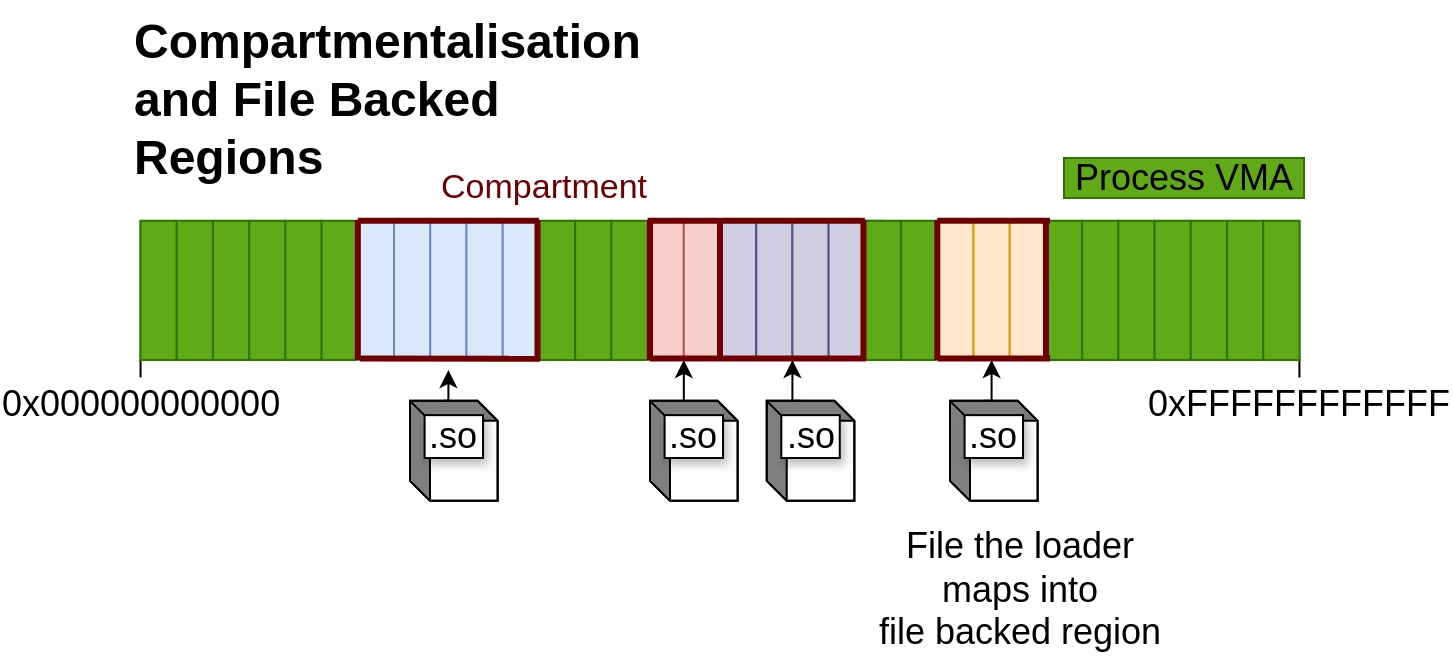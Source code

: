 <mxfile version="26.2.15">
  <diagram name="Page-1" id="o56g5Fyr8evUAqT_ZzkA">
    <mxGraphModel dx="1234" dy="898" grid="1" gridSize="10" guides="1" tooltips="1" connect="1" arrows="1" fold="1" page="1" pageScale="1" pageWidth="1169" pageHeight="827" math="0" shadow="0">
      <root>
        <mxCell id="0" />
        <mxCell id="1" parent="0" />
        <mxCell id="plOoAYpIa059WLNFDd3Z-107" value="" style="group;fontSize=18;" parent="1" vertex="1" connectable="0">
          <mxGeometry x="90" y="220" width="670" height="140.43" as="geometry" />
        </mxCell>
        <mxCell id="plOoAYpIa059WLNFDd3Z-2" value="`" style="group;fillColor=#60a917;strokeColor=#2D7600;fontColor=#ffffff;container=0;fontSize=18;" parent="plOoAYpIa059WLNFDd3Z-107" vertex="1" connectable="0">
          <mxGeometry x="45.27" y="0.43" width="72.432" height="69.565" as="geometry" />
        </mxCell>
        <mxCell id="plOoAYpIa059WLNFDd3Z-8" value="" style="group;fillColor=#60a917;strokeColor=#2D7600;fontColor=#ffffff;container=0;fontSize=18;" parent="plOoAYpIa059WLNFDd3Z-107" vertex="1" connectable="0">
          <mxGeometry x="117.703" y="0.43" width="72.432" height="69.565" as="geometry" />
        </mxCell>
        <mxCell id="plOoAYpIa059WLNFDd3Z-13" value="" style="group;fillColor=#60a917;strokeColor=#2D7600;fontColor=#ffffff;container=0;fontSize=18;" parent="plOoAYpIa059WLNFDd3Z-107" vertex="1" connectable="0">
          <mxGeometry x="190.135" y="0.43" width="72.432" height="69.565" as="geometry" />
        </mxCell>
        <mxCell id="plOoAYpIa059WLNFDd3Z-18" value="" style="group;fillColor=#60a917;strokeColor=#2D7600;fontColor=#ffffff;container=0;fontSize=18;" parent="plOoAYpIa059WLNFDd3Z-107" vertex="1" connectable="0">
          <mxGeometry x="262.568" y="0.43" width="72.432" height="69.565" as="geometry" />
        </mxCell>
        <mxCell id="plOoAYpIa059WLNFDd3Z-23" value="" style="group;fillColor=#60a917;strokeColor=#2D7600;fontColor=#ffffff;container=0;fontSize=18;" parent="plOoAYpIa059WLNFDd3Z-107" vertex="1" connectable="0">
          <mxGeometry x="335.0" y="0.43" width="81.486" height="69.565" as="geometry" />
        </mxCell>
        <mxCell id="plOoAYpIa059WLNFDd3Z-28" value="" style="group;fillColor=#60a917;strokeColor=#2D7600;fontColor=#ffffff;container=0;fontSize=18;" parent="plOoAYpIa059WLNFDd3Z-107" vertex="1" connectable="0">
          <mxGeometry x="407.432" y="0.43" width="72.432" height="69.565" as="geometry" />
        </mxCell>
        <mxCell id="plOoAYpIa059WLNFDd3Z-33" value="" style="group;fillColor=#60a917;strokeColor=#2D7600;fontColor=#ffffff;container=0;fontSize=18;" parent="plOoAYpIa059WLNFDd3Z-107" vertex="1" connectable="0">
          <mxGeometry x="479.865" y="0.43" width="72.432" height="69.565" as="geometry" />
        </mxCell>
        <mxCell id="plOoAYpIa059WLNFDd3Z-38" value="" style="group;fillColor=#60a917;strokeColor=#2D7600;fontColor=#ffffff;container=0;fontSize=18;" parent="plOoAYpIa059WLNFDd3Z-107" vertex="1" connectable="0">
          <mxGeometry x="552.297" y="0.43" width="72.432" height="69.565" as="geometry" />
        </mxCell>
        <mxCell id="plOoAYpIa059WLNFDd3Z-43" value="0x000000000000" style="text;html=1;align=center;verticalAlign=middle;whiteSpace=wrap;rounded=0;container=0;fontSize=18;" parent="plOoAYpIa059WLNFDd3Z-107" vertex="1">
          <mxGeometry y="78.691" width="90.541" height="26.087" as="geometry" />
        </mxCell>
        <mxCell id="plOoAYpIa059WLNFDd3Z-44" value="0xFFFFFFFFFFFF" style="text;html=1;align=center;verticalAlign=middle;whiteSpace=wrap;rounded=0;container=0;fontSize=18;" parent="plOoAYpIa059WLNFDd3Z-107" vertex="1">
          <mxGeometry x="579.459" y="78.691" width="90.541" height="26.087" as="geometry" />
        </mxCell>
        <mxCell id="plOoAYpIa059WLNFDd3Z-50" style="edgeStyle=orthogonalEdgeStyle;rounded=0;orthogonalLoop=1;jettySize=auto;html=1;exitX=0.75;exitY=1;exitDx=0;exitDy=0;entryX=0.5;entryY=0;entryDx=0;entryDy=0;endArrow=none;startFill=0;fontSize=18;" parent="plOoAYpIa059WLNFDd3Z-107" source="plOoAYpIa059WLNFDd3Z-42" target="plOoAYpIa059WLNFDd3Z-44" edge="1">
          <mxGeometry relative="1" as="geometry" />
        </mxCell>
        <mxCell id="plOoAYpIa059WLNFDd3Z-3" style="edgeStyle=orthogonalEdgeStyle;rounded=0;orthogonalLoop=1;jettySize=auto;html=1;exitX=0;exitY=1;exitDx=0;exitDy=0;strokeColor=default;endArrow=none;startFill=0;fontSize=18;" parent="plOoAYpIa059WLNFDd3Z-107" source="plOoAYpIa059WLNFDd3Z-4" edge="1">
          <mxGeometry relative="1" as="geometry">
            <mxPoint x="45.27" y="78.691" as="targetPoint" />
          </mxGeometry>
        </mxCell>
        <mxCell id="plOoAYpIa059WLNFDd3Z-4" value="" style="rounded=0;whiteSpace=wrap;html=1;fillColor=#60a917;strokeColor=#2D7600;fontColor=#ffffff;container=0;fontSize=18;" parent="plOoAYpIa059WLNFDd3Z-107" vertex="1">
          <mxGeometry x="45.27" y="0.43" width="18.108" height="69.565" as="geometry" />
        </mxCell>
        <mxCell id="plOoAYpIa059WLNFDd3Z-5" value="" style="rounded=0;whiteSpace=wrap;html=1;fillColor=#60a917;strokeColor=#2D7600;fontColor=#ffffff;container=0;fontSize=18;" parent="plOoAYpIa059WLNFDd3Z-107" vertex="1">
          <mxGeometry x="63.378" y="0.43" width="18.108" height="69.565" as="geometry" />
        </mxCell>
        <mxCell id="plOoAYpIa059WLNFDd3Z-6" value="" style="rounded=0;whiteSpace=wrap;html=1;fillColor=#60a917;strokeColor=#2D7600;fontColor=#ffffff;container=0;fontSize=18;" parent="plOoAYpIa059WLNFDd3Z-107" vertex="1">
          <mxGeometry x="81.486" y="0.43" width="18.108" height="69.565" as="geometry" />
        </mxCell>
        <mxCell id="plOoAYpIa059WLNFDd3Z-7" value="" style="rounded=0;whiteSpace=wrap;html=1;fillColor=#60a917;strokeColor=#2D7600;fontColor=#ffffff;container=0;fontSize=18;" parent="plOoAYpIa059WLNFDd3Z-107" vertex="1">
          <mxGeometry x="99.595" y="0.43" width="18.108" height="69.565" as="geometry" />
        </mxCell>
        <mxCell id="plOoAYpIa059WLNFDd3Z-9" value="" style="rounded=0;whiteSpace=wrap;html=1;fillColor=#60a917;strokeColor=#2D7600;fontColor=#ffffff;container=0;fontSize=18;" parent="plOoAYpIa059WLNFDd3Z-107" vertex="1">
          <mxGeometry x="117.703" y="0.43" width="18.108" height="69.565" as="geometry" />
        </mxCell>
        <mxCell id="plOoAYpIa059WLNFDd3Z-10" value="" style="rounded=0;whiteSpace=wrap;html=1;fillColor=#60a917;strokeColor=#2D7600;fontColor=#ffffff;container=0;fontSize=18;" parent="plOoAYpIa059WLNFDd3Z-107" vertex="1">
          <mxGeometry x="135.811" y="0.43" width="18.108" height="69.565" as="geometry" />
        </mxCell>
        <mxCell id="plOoAYpIa059WLNFDd3Z-11" value="" style="rounded=0;whiteSpace=wrap;html=1;fillColor=#dae8fc;strokeColor=#6c8ebf;container=0;perimeterSpacing=5;fontSize=18;" parent="plOoAYpIa059WLNFDd3Z-107" vertex="1">
          <mxGeometry x="153.919" y="0.43" width="18.108" height="69.565" as="geometry" />
        </mxCell>
        <mxCell id="plOoAYpIa059WLNFDd3Z-12" value="" style="rounded=0;whiteSpace=wrap;html=1;fillColor=#dae8fc;strokeColor=#6c8ebf;container=0;perimeterSpacing=5;fontSize=18;" parent="plOoAYpIa059WLNFDd3Z-107" vertex="1">
          <mxGeometry x="172.027" y="0.43" width="18.108" height="69.565" as="geometry" />
        </mxCell>
        <mxCell id="plOoAYpIa059WLNFDd3Z-14" value="" style="rounded=0;whiteSpace=wrap;html=1;fillColor=#dae8fc;strokeColor=#6c8ebf;container=0;perimeterSpacing=5;fontSize=18;" parent="plOoAYpIa059WLNFDd3Z-107" vertex="1">
          <mxGeometry x="190.135" y="0.43" width="18.108" height="69.565" as="geometry" />
        </mxCell>
        <mxCell id="plOoAYpIa059WLNFDd3Z-15" value="" style="rounded=0;whiteSpace=wrap;html=1;fillColor=#dae8fc;strokeColor=#6c8ebf;container=0;perimeterSpacing=5;fontSize=18;" parent="plOoAYpIa059WLNFDd3Z-107" vertex="1">
          <mxGeometry x="208.243" y="0.43" width="18.108" height="69.565" as="geometry" />
        </mxCell>
        <mxCell id="plOoAYpIa059WLNFDd3Z-16" value="" style="rounded=0;whiteSpace=wrap;html=1;fillColor=#dae8fc;strokeColor=#6c8ebf;container=0;perimeterSpacing=5;fontSize=18;" parent="plOoAYpIa059WLNFDd3Z-107" vertex="1">
          <mxGeometry x="226.351" y="0.43" width="18.108" height="69.565" as="geometry" />
        </mxCell>
        <mxCell id="plOoAYpIa059WLNFDd3Z-17" value="" style="rounded=0;whiteSpace=wrap;html=1;fillColor=#60a917;strokeColor=#2D7600;fontColor=#ffffff;container=0;fontSize=18;" parent="plOoAYpIa059WLNFDd3Z-107" vertex="1">
          <mxGeometry x="244.459" y="0.43" width="18.108" height="69.565" as="geometry" />
        </mxCell>
        <mxCell id="plOoAYpIa059WLNFDd3Z-19" value="" style="rounded=0;whiteSpace=wrap;html=1;fillColor=#60a917;strokeColor=#2D7600;fontColor=#ffffff;container=0;fontSize=18;" parent="plOoAYpIa059WLNFDd3Z-107" vertex="1">
          <mxGeometry x="262.568" y="0.43" width="18.108" height="69.565" as="geometry" />
        </mxCell>
        <mxCell id="plOoAYpIa059WLNFDd3Z-20" value="" style="rounded=0;whiteSpace=wrap;html=1;fillColor=#60a917;strokeColor=#2D7600;fontColor=#ffffff;container=0;fontSize=18;" parent="plOoAYpIa059WLNFDd3Z-107" vertex="1">
          <mxGeometry x="280.676" y="0.43" width="18.108" height="69.565" as="geometry" />
        </mxCell>
        <mxCell id="plOoAYpIa059WLNFDd3Z-21" value="" style="rounded=0;whiteSpace=wrap;html=1;fillColor=#f8cecc;strokeColor=#b85450;container=0;fontSize=18;" parent="plOoAYpIa059WLNFDd3Z-107" vertex="1">
          <mxGeometry x="298.784" y="0.43" width="18.108" height="69.565" as="geometry" />
        </mxCell>
        <mxCell id="plOoAYpIa059WLNFDd3Z-22" value="" style="rounded=0;whiteSpace=wrap;html=1;fillColor=#f8cecc;strokeColor=#b85450;container=0;fontSize=18;" parent="plOoAYpIa059WLNFDd3Z-107" vertex="1">
          <mxGeometry x="316.892" y="0.43" width="18.108" height="69.565" as="geometry" />
        </mxCell>
        <mxCell id="plOoAYpIa059WLNFDd3Z-24" value="" style="rounded=0;whiteSpace=wrap;html=1;fillColor=#d0cee2;strokeColor=#56517e;container=0;fontSize=18;" parent="plOoAYpIa059WLNFDd3Z-107" vertex="1">
          <mxGeometry x="335.0" y="0.43" width="18.108" height="69.565" as="geometry" />
        </mxCell>
        <mxCell id="plOoAYpIa059WLNFDd3Z-25" value="" style="rounded=0;whiteSpace=wrap;html=1;fillColor=#d0cee2;strokeColor=#56517e;container=0;fontSize=18;" parent="plOoAYpIa059WLNFDd3Z-107" vertex="1">
          <mxGeometry x="353.108" y="0.43" width="18.108" height="69.565" as="geometry" />
        </mxCell>
        <mxCell id="plOoAYpIa059WLNFDd3Z-26" value="" style="rounded=0;whiteSpace=wrap;html=1;fillColor=#d0cee2;strokeColor=#56517e;container=0;fontSize=18;" parent="plOoAYpIa059WLNFDd3Z-107" vertex="1">
          <mxGeometry x="371.216" y="0.43" width="18.108" height="69.565" as="geometry" />
        </mxCell>
        <mxCell id="plOoAYpIa059WLNFDd3Z-27" value="" style="rounded=0;whiteSpace=wrap;html=1;fillColor=#d0cee2;strokeColor=#56517e;container=0;fontSize=18;" parent="plOoAYpIa059WLNFDd3Z-107" vertex="1">
          <mxGeometry x="389.324" y="0.43" width="18.108" height="69.565" as="geometry" />
        </mxCell>
        <mxCell id="plOoAYpIa059WLNFDd3Z-29" value="" style="rounded=0;whiteSpace=wrap;html=1;fillColor=#60a917;strokeColor=#2D7600;fontColor=#ffffff;container=0;fontSize=18;" parent="plOoAYpIa059WLNFDd3Z-107" vertex="1">
          <mxGeometry x="407.432" y="0.43" width="18.108" height="69.565" as="geometry" />
        </mxCell>
        <mxCell id="plOoAYpIa059WLNFDd3Z-30" value="" style="rounded=0;whiteSpace=wrap;html=1;fillColor=#60a917;strokeColor=#2D7600;fontColor=#ffffff;container=0;fontSize=18;" parent="plOoAYpIa059WLNFDd3Z-107" vertex="1">
          <mxGeometry x="425.541" y="0.43" width="18.108" height="69.565" as="geometry" />
        </mxCell>
        <mxCell id="plOoAYpIa059WLNFDd3Z-31" value="" style="rounded=0;whiteSpace=wrap;html=1;fillColor=#ffe6cc;strokeColor=#d79b00;container=0;fontSize=18;" parent="plOoAYpIa059WLNFDd3Z-107" vertex="1">
          <mxGeometry x="443.649" y="0.43" width="18.108" height="69.565" as="geometry" />
        </mxCell>
        <mxCell id="plOoAYpIa059WLNFDd3Z-32" value="" style="rounded=0;whiteSpace=wrap;html=1;fillColor=#ffe6cc;strokeColor=#d79b00;container=0;fontSize=18;" parent="plOoAYpIa059WLNFDd3Z-107" vertex="1">
          <mxGeometry x="461.757" y="0.43" width="18.108" height="69.565" as="geometry" />
        </mxCell>
        <mxCell id="plOoAYpIa059WLNFDd3Z-34" value="" style="rounded=0;whiteSpace=wrap;html=1;fillColor=#ffe6cc;strokeColor=#d79b00;container=0;fontSize=18;" parent="plOoAYpIa059WLNFDd3Z-107" vertex="1">
          <mxGeometry x="479.865" y="0.43" width="18.108" height="69.565" as="geometry" />
        </mxCell>
        <mxCell id="plOoAYpIa059WLNFDd3Z-35" value="" style="rounded=0;whiteSpace=wrap;html=1;fillColor=#60a917;strokeColor=#2D7600;fontColor=#ffffff;container=0;fontSize=18;" parent="plOoAYpIa059WLNFDd3Z-107" vertex="1">
          <mxGeometry x="497.973" y="0.43" width="18.108" height="69.565" as="geometry" />
        </mxCell>
        <mxCell id="plOoAYpIa059WLNFDd3Z-36" value="" style="rounded=0;whiteSpace=wrap;html=1;fillColor=#60a917;strokeColor=#2D7600;fontColor=#ffffff;container=0;fontSize=18;" parent="plOoAYpIa059WLNFDd3Z-107" vertex="1">
          <mxGeometry x="516.081" y="0.43" width="18.108" height="69.565" as="geometry" />
        </mxCell>
        <mxCell id="plOoAYpIa059WLNFDd3Z-37" value="" style="rounded=0;whiteSpace=wrap;html=1;fillColor=#60a917;strokeColor=#2D7600;fontColor=#ffffff;container=0;fontSize=18;" parent="plOoAYpIa059WLNFDd3Z-107" vertex="1">
          <mxGeometry x="534.189" y="0.43" width="18.108" height="69.565" as="geometry" />
        </mxCell>
        <mxCell id="plOoAYpIa059WLNFDd3Z-39" value="" style="rounded=0;whiteSpace=wrap;html=1;fillColor=#60a917;strokeColor=#2D7600;fontColor=#ffffff;container=0;fontSize=18;" parent="plOoAYpIa059WLNFDd3Z-107" vertex="1">
          <mxGeometry x="552.297" y="0.43" width="18.108" height="69.565" as="geometry" />
        </mxCell>
        <mxCell id="plOoAYpIa059WLNFDd3Z-40" value="" style="rounded=0;whiteSpace=wrap;html=1;fillColor=#60a917;strokeColor=#2D7600;fontColor=#ffffff;container=0;fontSize=18;" parent="plOoAYpIa059WLNFDd3Z-107" vertex="1">
          <mxGeometry x="570.405" y="0.43" width="18.108" height="69.565" as="geometry" />
        </mxCell>
        <mxCell id="plOoAYpIa059WLNFDd3Z-41" value="" style="rounded=0;whiteSpace=wrap;html=1;fillColor=#60a917;strokeColor=#2D7600;fontColor=#ffffff;container=0;fontSize=18;" parent="plOoAYpIa059WLNFDd3Z-107" vertex="1">
          <mxGeometry x="588.514" y="0.43" width="18.108" height="69.565" as="geometry" />
        </mxCell>
        <mxCell id="plOoAYpIa059WLNFDd3Z-42" value="" style="rounded=0;whiteSpace=wrap;html=1;fillColor=#60a917;strokeColor=#2D7600;fontColor=#ffffff;container=0;fontSize=18;" parent="plOoAYpIa059WLNFDd3Z-107" vertex="1">
          <mxGeometry x="606.622" y="0.43" width="18.108" height="69.565" as="geometry" />
        </mxCell>
        <mxCell id="plOoAYpIa059WLNFDd3Z-55" value="" style="group;fontSize=18;" parent="plOoAYpIa059WLNFDd3Z-107" vertex="1" connectable="0">
          <mxGeometry x="358.36" y="90.43" width="43.83" height="50" as="geometry" />
        </mxCell>
        <mxCell id="plOoAYpIa059WLNFDd3Z-46" value="" style="html=1;dashed=0;whiteSpace=wrap;shape=mxgraph.dfd.externalEntity;container=0;fontSize=18;" parent="plOoAYpIa059WLNFDd3Z-55" vertex="1">
          <mxGeometry width="43.83" height="50.0" as="geometry" />
        </mxCell>
        <mxCell id="plOoAYpIa059WLNFDd3Z-47" value=".so" style="html=1;dashed=0;whiteSpace=wrap;shadow=1;container=0;movable=1;resizable=1;rotatable=1;deletable=1;editable=1;locked=0;connectable=1;fontSize=18;" parent="plOoAYpIa059WLNFDd3Z-55" vertex="1">
          <mxGeometry x="7.305" y="7.143" width="29.22" height="21.429" as="geometry" />
        </mxCell>
        <mxCell id="plOoAYpIa059WLNFDd3Z-56" value="" style="group;fontSize=18;" parent="plOoAYpIa059WLNFDd3Z-107" vertex="1" connectable="0">
          <mxGeometry x="300" y="90.43" width="43.83" height="50" as="geometry" />
        </mxCell>
        <mxCell id="plOoAYpIa059WLNFDd3Z-57" value="" style="html=1;dashed=0;whiteSpace=wrap;shape=mxgraph.dfd.externalEntity;container=0;fontSize=18;" parent="plOoAYpIa059WLNFDd3Z-56" vertex="1">
          <mxGeometry width="43.83" height="50.0" as="geometry" />
        </mxCell>
        <mxCell id="plOoAYpIa059WLNFDd3Z-58" value=".so" style="html=1;dashed=0;whiteSpace=wrap;shadow=1;container=0;movable=1;resizable=1;rotatable=1;deletable=1;editable=1;locked=0;connectable=1;fontSize=18;" parent="plOoAYpIa059WLNFDd3Z-56" vertex="1">
          <mxGeometry x="7.305" y="7.143" width="29.22" height="21.429" as="geometry" />
        </mxCell>
        <mxCell id="plOoAYpIa059WLNFDd3Z-59" value="" style="group;fontSize=18;" parent="plOoAYpIa059WLNFDd3Z-107" vertex="1" connectable="0">
          <mxGeometry x="450" y="90.43" width="43.83" height="50" as="geometry" />
        </mxCell>
        <mxCell id="plOoAYpIa059WLNFDd3Z-60" value="" style="html=1;dashed=0;whiteSpace=wrap;shape=mxgraph.dfd.externalEntity;container=0;fontSize=18;" parent="plOoAYpIa059WLNFDd3Z-59" vertex="1">
          <mxGeometry width="43.83" height="50.0" as="geometry" />
        </mxCell>
        <mxCell id="plOoAYpIa059WLNFDd3Z-61" value=".so" style="html=1;dashed=0;whiteSpace=wrap;shadow=1;container=0;movable=1;resizable=1;rotatable=1;deletable=1;editable=1;locked=0;connectable=1;fontSize=18;" parent="plOoAYpIa059WLNFDd3Z-59" vertex="1">
          <mxGeometry x="7.305" y="7.143" width="29.22" height="21.429" as="geometry" />
        </mxCell>
        <mxCell id="plOoAYpIa059WLNFDd3Z-62" value="" style="group;fontSize=18;" parent="plOoAYpIa059WLNFDd3Z-107" vertex="1" connectable="0">
          <mxGeometry x="180" y="90.43" width="43.83" height="50" as="geometry" />
        </mxCell>
        <mxCell id="plOoAYpIa059WLNFDd3Z-63" value="" style="html=1;dashed=0;whiteSpace=wrap;shape=mxgraph.dfd.externalEntity;container=0;fontSize=18;" parent="plOoAYpIa059WLNFDd3Z-62" vertex="1">
          <mxGeometry width="43.83" height="50.0" as="geometry" />
        </mxCell>
        <mxCell id="plOoAYpIa059WLNFDd3Z-64" value=".so" style="html=1;dashed=0;whiteSpace=wrap;shadow=1;container=0;movable=1;resizable=1;rotatable=1;deletable=1;editable=1;locked=0;connectable=1;fontSize=18;" parent="plOoAYpIa059WLNFDd3Z-62" vertex="1">
          <mxGeometry x="7.305" y="7.143" width="29.22" height="21.429" as="geometry" />
        </mxCell>
        <mxCell id="plOoAYpIa059WLNFDd3Z-75" style="edgeStyle=orthogonalEdgeStyle;rounded=0;orthogonalLoop=1;jettySize=auto;html=1;exitX=0;exitY=0;exitDx=16.915;exitDy=0;exitPerimeter=0;entryX=0.5;entryY=1;entryDx=0;entryDy=0;fontSize=18;" parent="plOoAYpIa059WLNFDd3Z-107" source="plOoAYpIa059WLNFDd3Z-63" target="plOoAYpIa059WLNFDd3Z-14" edge="1">
          <mxGeometry relative="1" as="geometry" />
        </mxCell>
        <mxCell id="plOoAYpIa059WLNFDd3Z-76" style="edgeStyle=orthogonalEdgeStyle;rounded=0;orthogonalLoop=1;jettySize=auto;html=1;exitX=0;exitY=0;exitDx=16.915;exitDy=0;exitPerimeter=0;entryX=0;entryY=1;entryDx=0;entryDy=0;fontSize=18;" parent="plOoAYpIa059WLNFDd3Z-107" source="plOoAYpIa059WLNFDd3Z-57" target="plOoAYpIa059WLNFDd3Z-22" edge="1">
          <mxGeometry relative="1" as="geometry" />
        </mxCell>
        <mxCell id="plOoAYpIa059WLNFDd3Z-77" style="edgeStyle=orthogonalEdgeStyle;rounded=0;orthogonalLoop=1;jettySize=auto;html=1;exitX=0;exitY=0;exitDx=16.915;exitDy=0;exitPerimeter=0;entryX=0;entryY=1;entryDx=0;entryDy=0;fontSize=18;" parent="plOoAYpIa059WLNFDd3Z-107" source="plOoAYpIa059WLNFDd3Z-46" target="plOoAYpIa059WLNFDd3Z-26" edge="1">
          <mxGeometry relative="1" as="geometry" />
        </mxCell>
        <mxCell id="plOoAYpIa059WLNFDd3Z-78" style="edgeStyle=orthogonalEdgeStyle;rounded=0;orthogonalLoop=1;jettySize=auto;html=1;exitX=0;exitY=0;exitDx=16.915;exitDy=0;exitPerimeter=0;entryX=0.5;entryY=1;entryDx=0;entryDy=0;fontSize=18;" parent="plOoAYpIa059WLNFDd3Z-107" source="plOoAYpIa059WLNFDd3Z-60" target="plOoAYpIa059WLNFDd3Z-32" edge="1">
          <mxGeometry relative="1" as="geometry" />
        </mxCell>
        <mxCell id="plOoAYpIa059WLNFDd3Z-79" value="" style="html=1;rounded=0;fillColor=#a20025;strokeColor=#6F0000;strokeWidth=3;endArrow=none;startFill=0;entryX=0;entryY=0;entryDx=0;entryDy=0;exitX=1;exitY=0;exitDx=0;exitDy=0;fontSize=18;" parent="plOoAYpIa059WLNFDd3Z-107" source="plOoAYpIa059WLNFDd3Z-10" target="plOoAYpIa059WLNFDd3Z-17" edge="1">
          <mxGeometry width="100" relative="1" as="geometry">
            <mxPoint x="160" y="0.43" as="sourcePoint" />
            <mxPoint x="240" y="-0.57" as="targetPoint" />
          </mxGeometry>
        </mxCell>
        <mxCell id="plOoAYpIa059WLNFDd3Z-80" value="" style="html=1;rounded=0;fillColor=#a20025;strokeColor=#6F0000;strokeWidth=3;endArrow=none;startFill=0;exitX=1;exitY=0;exitDx=0;exitDy=0;fontSize=18;" parent="plOoAYpIa059WLNFDd3Z-107" edge="1">
          <mxGeometry width="100" relative="1" as="geometry">
            <mxPoint x="154.92" y="69.28" as="sourcePoint" />
            <mxPoint x="245" y="69.43" as="targetPoint" />
          </mxGeometry>
        </mxCell>
        <mxCell id="plOoAYpIa059WLNFDd3Z-81" value="" style="html=1;rounded=0;fillColor=#a20025;strokeColor=#6F0000;strokeWidth=3;endArrow=none;startFill=0;entryX=1;entryY=0;entryDx=0;entryDy=0;exitX=0;exitY=0;exitDx=0;exitDy=0;fontSize=18;" parent="plOoAYpIa059WLNFDd3Z-107" source="plOoAYpIa059WLNFDd3Z-21" target="plOoAYpIa059WLNFDd3Z-27" edge="1">
          <mxGeometry width="100" relative="1" as="geometry">
            <mxPoint x="298.78" y="0.43" as="sourcePoint" />
            <mxPoint x="388.78" y="0.43" as="targetPoint" />
          </mxGeometry>
        </mxCell>
        <mxCell id="plOoAYpIa059WLNFDd3Z-83" value="" style="html=1;rounded=0;fillColor=#a20025;strokeColor=#6F0000;strokeWidth=3;endArrow=none;startFill=0;entryX=1;entryY=0;entryDx=0;entryDy=0;exitX=0;exitY=0;exitDx=0;exitDy=0;fontSize=18;" parent="plOoAYpIa059WLNFDd3Z-107" edge="1">
          <mxGeometry width="100" relative="1" as="geometry">
            <mxPoint x="300" y="69.28" as="sourcePoint" />
            <mxPoint x="408" y="69.28" as="targetPoint" />
          </mxGeometry>
        </mxCell>
        <mxCell id="plOoAYpIa059WLNFDd3Z-84" value="" style="html=1;rounded=0;fillColor=#a20025;strokeColor=#6F0000;strokeWidth=3;endArrow=none;startFill=0;exitX=0;exitY=0;exitDx=0;exitDy=0;fontSize=18;" parent="plOoAYpIa059WLNFDd3Z-107" edge="1">
          <mxGeometry width="100" relative="1" as="geometry">
            <mxPoint x="443.65" y="0.43" as="sourcePoint" />
            <mxPoint x="500" y="0.43" as="targetPoint" />
          </mxGeometry>
        </mxCell>
        <mxCell id="plOoAYpIa059WLNFDd3Z-85" value="" style="html=1;rounded=0;fillColor=#a20025;strokeColor=#6F0000;strokeWidth=3;endArrow=none;startFill=0;exitX=0;exitY=0;exitDx=0;exitDy=0;fontSize=18;" parent="plOoAYpIa059WLNFDd3Z-107" edge="1">
          <mxGeometry width="100" relative="1" as="geometry">
            <mxPoint x="443.74" y="69.28" as="sourcePoint" />
            <mxPoint x="500.09" y="69.28" as="targetPoint" />
          </mxGeometry>
        </mxCell>
        <mxCell id="plOoAYpIa059WLNFDd3Z-86" value="" style="html=1;rounded=0;fillColor=#a20025;strokeColor=#6F0000;strokeWidth=3;endArrow=none;startFill=0;entryX=0;entryY=0;entryDx=0;entryDy=0;fontSize=18;" parent="plOoAYpIa059WLNFDd3Z-107" target="plOoAYpIa059WLNFDd3Z-35" edge="1">
          <mxGeometry width="100" relative="1" as="geometry">
            <mxPoint x="498" y="70.43" as="sourcePoint" />
            <mxPoint x="520" y="20.43" as="targetPoint" />
          </mxGeometry>
        </mxCell>
        <mxCell id="plOoAYpIa059WLNFDd3Z-87" value="" style="html=1;rounded=0;fillColor=#a20025;strokeColor=#6F0000;strokeWidth=3;endArrow=none;startFill=0;entryX=0;entryY=0;entryDx=0;entryDy=0;fontSize=18;" parent="plOoAYpIa059WLNFDd3Z-107" edge="1">
          <mxGeometry width="100" relative="1" as="geometry">
            <mxPoint x="443.65" y="70" as="sourcePoint" />
            <mxPoint x="443.65" as="targetPoint" />
          </mxGeometry>
        </mxCell>
        <mxCell id="plOoAYpIa059WLNFDd3Z-88" value="" style="html=1;rounded=0;fillColor=#a20025;strokeColor=#6F0000;strokeWidth=3;endArrow=none;startFill=0;entryX=0;entryY=0;entryDx=0;entryDy=0;fontSize=18;" parent="plOoAYpIa059WLNFDd3Z-107" edge="1">
          <mxGeometry width="100" relative="1" as="geometry">
            <mxPoint x="406.72" y="70" as="sourcePoint" />
            <mxPoint x="406.72" as="targetPoint" />
          </mxGeometry>
        </mxCell>
        <mxCell id="plOoAYpIa059WLNFDd3Z-89" value="" style="html=1;rounded=0;fillColor=#a20025;strokeColor=#6F0000;strokeWidth=3;endArrow=none;startFill=0;entryX=0;entryY=0;entryDx=0;entryDy=0;fontSize=18;" parent="plOoAYpIa059WLNFDd3Z-107" edge="1">
          <mxGeometry width="100" relative="1" as="geometry">
            <mxPoint x="300" y="70" as="sourcePoint" />
            <mxPoint x="300" as="targetPoint" />
          </mxGeometry>
        </mxCell>
        <mxCell id="plOoAYpIa059WLNFDd3Z-90" value="" style="html=1;rounded=0;fillColor=#a20025;strokeColor=#6F0000;strokeWidth=3;endArrow=none;startFill=0;entryX=0;entryY=0;entryDx=0;entryDy=0;fontSize=18;" parent="plOoAYpIa059WLNFDd3Z-107" edge="1">
          <mxGeometry width="100" relative="1" as="geometry">
            <mxPoint x="335" y="70.43" as="sourcePoint" />
            <mxPoint x="335" y="0.43" as="targetPoint" />
          </mxGeometry>
        </mxCell>
        <mxCell id="plOoAYpIa059WLNFDd3Z-91" value="" style="html=1;rounded=0;fillColor=#a20025;strokeColor=#6F0000;strokeWidth=3;endArrow=none;startFill=0;entryX=0;entryY=0;entryDx=0;entryDy=0;fontSize=18;" parent="plOoAYpIa059WLNFDd3Z-107" edge="1">
          <mxGeometry width="100" relative="1" as="geometry">
            <mxPoint x="243.75" y="70" as="sourcePoint" />
            <mxPoint x="243.75" as="targetPoint" />
          </mxGeometry>
        </mxCell>
        <mxCell id="plOoAYpIa059WLNFDd3Z-92" value="" style="html=1;rounded=0;fillColor=#a20025;strokeColor=#6F0000;strokeWidth=3;endArrow=none;startFill=0;entryX=0;entryY=0;entryDx=0;entryDy=0;fontSize=18;" parent="plOoAYpIa059WLNFDd3Z-107" edge="1">
          <mxGeometry width="100" relative="1" as="geometry">
            <mxPoint x="153.92" y="70" as="sourcePoint" />
            <mxPoint x="153.92" as="targetPoint" />
          </mxGeometry>
        </mxCell>
        <mxCell id="plOoAYpIa059WLNFDd3Z-108" value="&lt;h1 style=&quot;margin-top: 0px;&quot;&gt;Compartmentalisation and File Backed Regions&lt;/h1&gt;" style="text;html=1;whiteSpace=wrap;overflow=hidden;rounded=0;" parent="1" vertex="1">
          <mxGeometry x="130" y="110" width="258" height="120" as="geometry" />
        </mxCell>
        <mxCell id="plOoAYpIa059WLNFDd3Z-94" value="Process VMA" style="rounded=0;whiteSpace=wrap;html=1;fillColor=light-dark(#61a916, #1f2f1e);strokeColor=light-dark(#2f7402, #446e2c);fontSize=18;" parent="1" vertex="1">
          <mxGeometry x="597" y="189" width="120" height="20" as="geometry" />
        </mxCell>
        <mxCell id="plOoAYpIa059WLNFDd3Z-104" value="File the loader maps into&lt;div&gt;file backed region&lt;/div&gt;" style="text;html=1;align=center;verticalAlign=middle;whiteSpace=wrap;rounded=0;fontSize=18;" parent="1" vertex="1">
          <mxGeometry x="500" y="370" width="150" height="70" as="geometry" />
        </mxCell>
        <mxCell id="vEgRC3SEYZ5xtnId_4TJ-4" value="Compartment" style="text;html=1;align=center;verticalAlign=middle;whiteSpace=wrap;rounded=0;fontSize=17;fontColor=light-dark(#6f0000, #ededed);" vertex="1" parent="1">
          <mxGeometry x="307" y="189" width="60" height="30" as="geometry" />
        </mxCell>
      </root>
    </mxGraphModel>
  </diagram>
</mxfile>

